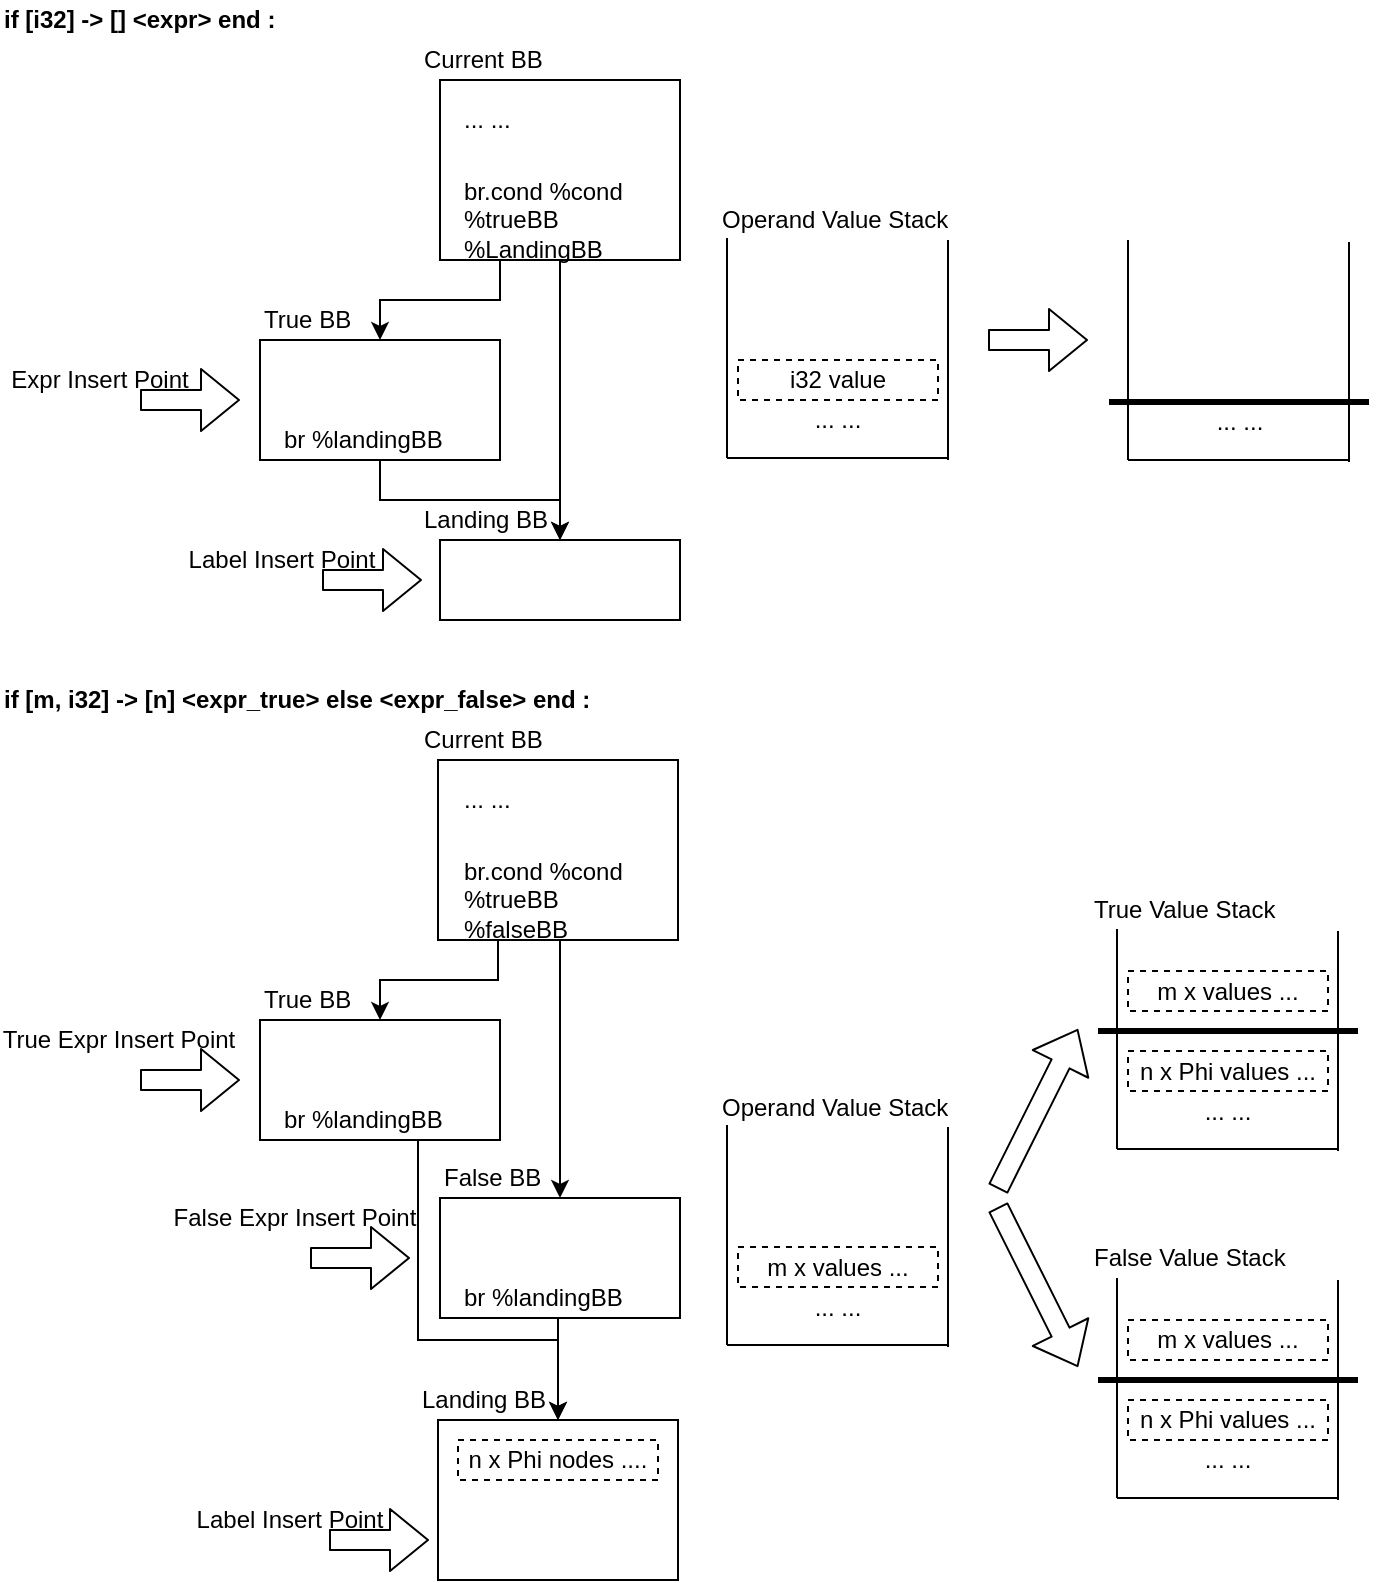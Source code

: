 <mxfile version="14.6.11" type="device"><diagram id="2bsV1Qi3l1QF7f-Y_1pT" name="Page-1"><mxGraphModel dx="344" dy="793" grid="1" gridSize="10" guides="1" tooltips="1" connect="1" arrows="1" fold="1" page="1" pageScale="1" pageWidth="850" pageHeight="1100" math="0" shadow="0"><root><mxCell id="0"/><mxCell id="1" parent="0"/><mxCell id="dvBThLzXPzSNsvyNuGCI-23" style="edgeStyle=orthogonalEdgeStyle;rounded=0;orthogonalLoop=1;jettySize=auto;html=1;exitX=0.5;exitY=1;exitDx=0;exitDy=0;" parent="1" source="dvBThLzXPzSNsvyNuGCI-14" target="dvBThLzXPzSNsvyNuGCI-20" edge="1"><mxGeometry relative="1" as="geometry"/></mxCell><mxCell id="avVhNEDF-hESPtLEozEc-3" style="edgeStyle=orthogonalEdgeStyle;rounded=0;orthogonalLoop=1;jettySize=auto;html=1;exitX=0.25;exitY=1;exitDx=0;exitDy=0;entryX=0.5;entryY=0;entryDx=0;entryDy=0;" edge="1" parent="1" source="dvBThLzXPzSNsvyNuGCI-14" target="avVhNEDF-hESPtLEozEc-1"><mxGeometry relative="1" as="geometry"/></mxCell><mxCell id="dvBThLzXPzSNsvyNuGCI-14" value="" style="rounded=0;whiteSpace=wrap;html=1;align=left;" parent="1" vertex="1"><mxGeometry x="261" y="60" width="120" height="90" as="geometry"/></mxCell><mxCell id="dvBThLzXPzSNsvyNuGCI-15" value="&lt;div align=&quot;left&quot;&gt;Current BB&lt;/div&gt;" style="text;html=1;strokeColor=none;fillColor=none;align=left;verticalAlign=middle;whiteSpace=wrap;rounded=0;" parent="1" vertex="1"><mxGeometry x="251" y="40" width="120" height="20" as="geometry"/></mxCell><mxCell id="dvBThLzXPzSNsvyNuGCI-18" value="&lt;div align=&quot;left&quot;&gt;... ...&lt;br&gt;&lt;/div&gt;" style="text;html=1;strokeColor=none;fillColor=none;align=left;verticalAlign=middle;whiteSpace=wrap;rounded=0;dashed=1;" parent="1" vertex="1"><mxGeometry x="271" y="70" width="90" height="20" as="geometry"/></mxCell><mxCell id="dvBThLzXPzSNsvyNuGCI-20" value="" style="rounded=0;whiteSpace=wrap;html=1;align=left;" parent="1" vertex="1"><mxGeometry x="261" y="290" width="120" height="40" as="geometry"/></mxCell><mxCell id="dvBThLzXPzSNsvyNuGCI-21" value="&lt;div align=&quot;left&quot;&gt;Landing BB&lt;br&gt;&lt;/div&gt;" style="text;html=1;strokeColor=none;fillColor=none;align=left;verticalAlign=middle;whiteSpace=wrap;rounded=0;" parent="1" vertex="1"><mxGeometry x="251" y="270" width="120" height="20" as="geometry"/></mxCell><mxCell id="dvBThLzXPzSNsvyNuGCI-25" value="" style="shape=flexArrow;endArrow=classic;html=1;" parent="1" edge="1"><mxGeometry width="50" height="50" relative="1" as="geometry"><mxPoint x="202" y="310" as="sourcePoint"/><mxPoint x="252" y="310" as="targetPoint"/></mxGeometry></mxCell><mxCell id="dvBThLzXPzSNsvyNuGCI-26" value="Label Insert Point" style="text;html=1;strokeColor=none;fillColor=none;align=center;verticalAlign=middle;whiteSpace=wrap;rounded=0;dashed=1;" parent="1" vertex="1"><mxGeometry x="132" y="290" width="100" height="20" as="geometry"/></mxCell><mxCell id="dvBThLzXPzSNsvyNuGCI-30" value="&lt;div align=&quot;left&quot;&gt;&lt;b&gt;if [i32] -&amp;gt; [] &amp;lt;expr&amp;gt; end :&lt;br&gt;&lt;/b&gt;&lt;/div&gt;" style="text;html=1;strokeColor=none;fillColor=none;align=left;verticalAlign=middle;whiteSpace=wrap;rounded=0;dashed=1;" parent="1" vertex="1"><mxGeometry x="41" y="20" width="219" height="20" as="geometry"/></mxCell><mxCell id="dvBThLzXPzSNsvyNuGCI-34" value="" style="endArrow=none;html=1;" parent="1" edge="1"><mxGeometry width="50" height="50" relative="1" as="geometry"><mxPoint x="404.5" y="249" as="sourcePoint"/><mxPoint x="404.5" y="139" as="targetPoint"/></mxGeometry></mxCell><mxCell id="dvBThLzXPzSNsvyNuGCI-35" value="" style="endArrow=none;html=1;" parent="1" edge="1"><mxGeometry width="50" height="50" relative="1" as="geometry"><mxPoint x="515" y="250" as="sourcePoint"/><mxPoint x="515" y="140" as="targetPoint"/></mxGeometry></mxCell><mxCell id="dvBThLzXPzSNsvyNuGCI-36" value="" style="endArrow=none;html=1;" parent="1" edge="1"><mxGeometry width="50" height="50" relative="1" as="geometry"><mxPoint x="404.5" y="249" as="sourcePoint"/><mxPoint x="515" y="249" as="targetPoint"/></mxGeometry></mxCell><mxCell id="dvBThLzXPzSNsvyNuGCI-37" value="Operand Value Stack" style="text;html=1;strokeColor=none;fillColor=none;align=left;verticalAlign=middle;whiteSpace=wrap;rounded=0;" parent="1" vertex="1"><mxGeometry x="400" y="120" width="120" height="20" as="geometry"/></mxCell><mxCell id="dvBThLzXPzSNsvyNuGCI-39" value="&lt;div&gt;... ...&lt;br&gt;&lt;/div&gt;" style="text;html=1;strokeColor=none;fillColor=none;align=center;verticalAlign=middle;whiteSpace=wrap;rounded=0;dashed=1;" parent="1" vertex="1"><mxGeometry x="415" y="220" width="90" height="20" as="geometry"/></mxCell><mxCell id="dvBThLzXPzSNsvyNuGCI-42" value="i32 value" style="rounded=0;whiteSpace=wrap;html=1;dashed=1;align=center;" parent="1" vertex="1"><mxGeometry x="410" y="200" width="100" height="20" as="geometry"/></mxCell><mxCell id="dvBThLzXPzSNsvyNuGCI-43" value="" style="shape=flexArrow;endArrow=classic;html=1;" parent="1" edge="1"><mxGeometry width="50" height="50" relative="1" as="geometry"><mxPoint x="535" y="190" as="sourcePoint"/><mxPoint x="585" y="190" as="targetPoint"/></mxGeometry></mxCell><mxCell id="dvBThLzXPzSNsvyNuGCI-44" value="" style="endArrow=none;html=1;" parent="1" edge="1"><mxGeometry width="50" height="50" relative="1" as="geometry"><mxPoint x="605" y="250" as="sourcePoint"/><mxPoint x="605" y="140" as="targetPoint"/></mxGeometry></mxCell><mxCell id="dvBThLzXPzSNsvyNuGCI-45" value="" style="endArrow=none;html=1;" parent="1" edge="1"><mxGeometry width="50" height="50" relative="1" as="geometry"><mxPoint x="715.5" y="251" as="sourcePoint"/><mxPoint x="715.5" y="141" as="targetPoint"/></mxGeometry></mxCell><mxCell id="dvBThLzXPzSNsvyNuGCI-46" value="" style="endArrow=none;html=1;" parent="1" edge="1"><mxGeometry width="50" height="50" relative="1" as="geometry"><mxPoint x="605" y="250" as="sourcePoint"/><mxPoint x="715.5" y="250" as="targetPoint"/></mxGeometry></mxCell><mxCell id="dvBThLzXPzSNsvyNuGCI-47" value="&lt;div&gt;... ...&lt;br&gt;&lt;/div&gt;" style="text;html=1;strokeColor=none;fillColor=none;align=center;verticalAlign=middle;whiteSpace=wrap;rounded=0;dashed=1;" parent="1" vertex="1"><mxGeometry x="615.5" y="221" width="90" height="20" as="geometry"/></mxCell><mxCell id="dvBThLzXPzSNsvyNuGCI-49" value="" style="endArrow=none;html=1;strokeWidth=3;" parent="1" edge="1"><mxGeometry width="50" height="50" relative="1" as="geometry"><mxPoint x="595.5" y="221" as="sourcePoint"/><mxPoint x="725.5" y="221" as="targetPoint"/></mxGeometry></mxCell><mxCell id="dvBThLzXPzSNsvyNuGCI-56" value="&lt;div&gt;br.cond %cond&lt;br&gt;&lt;/div&gt;&lt;div&gt;%trueBB&lt;br&gt;&lt;/div&gt;&lt;div&gt;%LandingBB&lt;/div&gt;" style="text;html=1;strokeColor=none;fillColor=none;align=left;verticalAlign=middle;whiteSpace=wrap;rounded=0;dashed=1;" parent="1" vertex="1"><mxGeometry x="271" y="120" width="90" height="20" as="geometry"/></mxCell><mxCell id="avVhNEDF-hESPtLEozEc-4" style="edgeStyle=orthogonalEdgeStyle;rounded=0;orthogonalLoop=1;jettySize=auto;html=1;exitX=0.5;exitY=1;exitDx=0;exitDy=0;" edge="1" parent="1" source="avVhNEDF-hESPtLEozEc-1" target="dvBThLzXPzSNsvyNuGCI-20"><mxGeometry relative="1" as="geometry"/></mxCell><mxCell id="avVhNEDF-hESPtLEozEc-1" value="" style="rounded=0;whiteSpace=wrap;html=1;align=left;" vertex="1" parent="1"><mxGeometry x="171" y="190" width="120" height="60" as="geometry"/></mxCell><mxCell id="avVhNEDF-hESPtLEozEc-2" value="True BB" style="text;html=1;strokeColor=none;fillColor=none;align=left;verticalAlign=middle;whiteSpace=wrap;rounded=0;" vertex="1" parent="1"><mxGeometry x="171" y="170" width="120" height="20" as="geometry"/></mxCell><mxCell id="avVhNEDF-hESPtLEozEc-5" value="" style="shape=flexArrow;endArrow=classic;html=1;" edge="1" parent="1"><mxGeometry width="50" height="50" relative="1" as="geometry"><mxPoint x="111" y="220" as="sourcePoint"/><mxPoint x="161" y="220" as="targetPoint"/></mxGeometry></mxCell><mxCell id="avVhNEDF-hESPtLEozEc-6" value="Expr Insert Point" style="text;html=1;strokeColor=none;fillColor=none;align=center;verticalAlign=middle;whiteSpace=wrap;rounded=0;dashed=1;" vertex="1" parent="1"><mxGeometry x="41" y="200" width="100" height="20" as="geometry"/></mxCell><mxCell id="avVhNEDF-hESPtLEozEc-8" style="edgeStyle=orthogonalEdgeStyle;rounded=0;orthogonalLoop=1;jettySize=auto;html=1;exitX=0.25;exitY=1;exitDx=0;exitDy=0;entryX=0.5;entryY=0;entryDx=0;entryDy=0;" edge="1" parent="1" source="avVhNEDF-hESPtLEozEc-9" target="avVhNEDF-hESPtLEozEc-31"><mxGeometry relative="1" as="geometry"/></mxCell><mxCell id="avVhNEDF-hESPtLEozEc-42" style="edgeStyle=orthogonalEdgeStyle;rounded=0;orthogonalLoop=1;jettySize=auto;html=1;exitX=0.5;exitY=1;exitDx=0;exitDy=0;entryX=0.5;entryY=1;entryDx=0;entryDy=0;" edge="1" parent="1" source="avVhNEDF-hESPtLEozEc-9" target="avVhNEDF-hESPtLEozEc-40"><mxGeometry relative="1" as="geometry"><Array as="points"><mxPoint x="321" y="490"/></Array></mxGeometry></mxCell><mxCell id="avVhNEDF-hESPtLEozEc-9" value="" style="rounded=0;whiteSpace=wrap;html=1;align=left;" vertex="1" parent="1"><mxGeometry x="260" y="400" width="120" height="90" as="geometry"/></mxCell><mxCell id="avVhNEDF-hESPtLEozEc-10" value="&lt;div align=&quot;left&quot;&gt;Current BB&lt;/div&gt;" style="text;html=1;strokeColor=none;fillColor=none;align=left;verticalAlign=middle;whiteSpace=wrap;rounded=0;" vertex="1" parent="1"><mxGeometry x="251" y="380" width="120" height="20" as="geometry"/></mxCell><mxCell id="avVhNEDF-hESPtLEozEc-11" value="&lt;div align=&quot;left&quot;&gt;... ...&lt;br&gt;&lt;/div&gt;" style="text;html=1;strokeColor=none;fillColor=none;align=left;verticalAlign=middle;whiteSpace=wrap;rounded=0;dashed=1;" vertex="1" parent="1"><mxGeometry x="271" y="410" width="90" height="20" as="geometry"/></mxCell><mxCell id="avVhNEDF-hESPtLEozEc-12" value="" style="rounded=0;whiteSpace=wrap;html=1;align=left;" vertex="1" parent="1"><mxGeometry x="260" y="730" width="120" height="80" as="geometry"/></mxCell><mxCell id="avVhNEDF-hESPtLEozEc-13" value="&lt;div align=&quot;left&quot;&gt;Landing BB&lt;br&gt;&lt;/div&gt;" style="text;html=1;strokeColor=none;fillColor=none;align=left;verticalAlign=middle;whiteSpace=wrap;rounded=0;" vertex="1" parent="1"><mxGeometry x="250" y="710" width="120" height="20" as="geometry"/></mxCell><mxCell id="avVhNEDF-hESPtLEozEc-14" value="" style="shape=flexArrow;endArrow=classic;html=1;" edge="1" parent="1"><mxGeometry width="50" height="50" relative="1" as="geometry"><mxPoint x="205.5" y="790" as="sourcePoint"/><mxPoint x="255.5" y="790" as="targetPoint"/></mxGeometry></mxCell><mxCell id="avVhNEDF-hESPtLEozEc-15" value="Label Insert Point" style="text;html=1;strokeColor=none;fillColor=none;align=center;verticalAlign=middle;whiteSpace=wrap;rounded=0;dashed=1;" vertex="1" parent="1"><mxGeometry x="135.5" y="770" width="100" height="20" as="geometry"/></mxCell><mxCell id="avVhNEDF-hESPtLEozEc-16" value="&lt;div align=&quot;left&quot;&gt;&lt;b&gt;if [m, i32] -&amp;gt; [n] &amp;lt;expr_true&amp;gt; else &amp;lt;expr_false&amp;gt; end :&lt;br&gt;&lt;/b&gt;&lt;/div&gt;" style="text;html=1;strokeColor=none;fillColor=none;align=left;verticalAlign=middle;whiteSpace=wrap;rounded=0;dashed=1;" vertex="1" parent="1"><mxGeometry x="41" y="360" width="309" height="20" as="geometry"/></mxCell><mxCell id="avVhNEDF-hESPtLEozEc-29" value="&lt;div&gt;br.cond %cond&lt;br&gt;&lt;/div&gt;&lt;div&gt;%trueBB&lt;br&gt;&lt;/div&gt;&lt;div&gt;%falseBB&lt;/div&gt;" style="text;html=1;strokeColor=none;fillColor=none;align=left;verticalAlign=middle;whiteSpace=wrap;rounded=0;dashed=1;" vertex="1" parent="1"><mxGeometry x="271" y="460" width="90" height="20" as="geometry"/></mxCell><mxCell id="avVhNEDF-hESPtLEozEc-30" style="edgeStyle=orthogonalEdgeStyle;rounded=0;orthogonalLoop=1;jettySize=auto;html=1;exitX=0.5;exitY=1;exitDx=0;exitDy=0;" edge="1" parent="1" source="avVhNEDF-hESPtLEozEc-31" target="avVhNEDF-hESPtLEozEc-12"><mxGeometry relative="1" as="geometry"><Array as="points"><mxPoint x="250" y="590"/><mxPoint x="250" y="690"/><mxPoint x="320" y="690"/></Array></mxGeometry></mxCell><mxCell id="avVhNEDF-hESPtLEozEc-31" value="" style="rounded=0;whiteSpace=wrap;html=1;align=left;" vertex="1" parent="1"><mxGeometry x="171" y="530" width="120" height="60" as="geometry"/></mxCell><mxCell id="avVhNEDF-hESPtLEozEc-32" value="True BB" style="text;html=1;strokeColor=none;fillColor=none;align=left;verticalAlign=middle;whiteSpace=wrap;rounded=0;" vertex="1" parent="1"><mxGeometry x="171" y="510" width="120" height="20" as="geometry"/></mxCell><mxCell id="avVhNEDF-hESPtLEozEc-33" value="" style="shape=flexArrow;endArrow=classic;html=1;" edge="1" parent="1"><mxGeometry width="50" height="50" relative="1" as="geometry"><mxPoint x="111" y="560" as="sourcePoint"/><mxPoint x="161" y="560" as="targetPoint"/></mxGeometry></mxCell><mxCell id="avVhNEDF-hESPtLEozEc-34" value="True Expr Insert Point" style="text;html=1;strokeColor=none;fillColor=none;align=center;verticalAlign=middle;whiteSpace=wrap;rounded=0;dashed=1;" vertex="1" parent="1"><mxGeometry x="41" y="530" width="119" height="20" as="geometry"/></mxCell><mxCell id="avVhNEDF-hESPtLEozEc-35" value="n x Phi nodes ...." style="rounded=0;whiteSpace=wrap;html=1;dashed=1;align=center;" vertex="1" parent="1"><mxGeometry x="270" y="740" width="100" height="20" as="geometry"/></mxCell><mxCell id="avVhNEDF-hESPtLEozEc-37" value="br %landingBB" style="text;html=1;strokeColor=none;fillColor=none;align=left;verticalAlign=middle;whiteSpace=wrap;rounded=0;dashed=1;" vertex="1" parent="1"><mxGeometry x="181" y="230" width="90" height="20" as="geometry"/></mxCell><mxCell id="avVhNEDF-hESPtLEozEc-38" value="br %landingBB" style="text;html=1;strokeColor=none;fillColor=none;align=left;verticalAlign=middle;whiteSpace=wrap;rounded=0;dashed=1;" vertex="1" parent="1"><mxGeometry x="181" y="570" width="90" height="20" as="geometry"/></mxCell><mxCell id="avVhNEDF-hESPtLEozEc-39" value="" style="rounded=0;whiteSpace=wrap;html=1;align=left;" vertex="1" parent="1"><mxGeometry x="261" y="619" width="120" height="60" as="geometry"/></mxCell><mxCell id="avVhNEDF-hESPtLEozEc-40" value="False BB" style="text;html=1;strokeColor=none;fillColor=none;align=left;verticalAlign=middle;whiteSpace=wrap;rounded=0;" vertex="1" parent="1"><mxGeometry x="261" y="599" width="120" height="20" as="geometry"/></mxCell><mxCell id="avVhNEDF-hESPtLEozEc-73" style="edgeStyle=orthogonalEdgeStyle;rounded=0;orthogonalLoop=1;jettySize=auto;html=1;exitX=0.5;exitY=1;exitDx=0;exitDy=0;entryX=0.5;entryY=0;entryDx=0;entryDy=0;" edge="1" parent="1" source="avVhNEDF-hESPtLEozEc-41" target="avVhNEDF-hESPtLEozEc-12"><mxGeometry relative="1" as="geometry"><Array as="points"><mxPoint x="320" y="679"/></Array></mxGeometry></mxCell><mxCell id="avVhNEDF-hESPtLEozEc-41" value="br %landingBB" style="text;html=1;strokeColor=none;fillColor=none;align=left;verticalAlign=middle;whiteSpace=wrap;rounded=0;dashed=1;" vertex="1" parent="1"><mxGeometry x="271" y="659" width="90" height="20" as="geometry"/></mxCell><mxCell id="avVhNEDF-hESPtLEozEc-44" value="" style="shape=flexArrow;endArrow=classic;html=1;" edge="1" parent="1"><mxGeometry width="50" height="50" relative="1" as="geometry"><mxPoint x="196" y="649" as="sourcePoint"/><mxPoint x="246" y="649" as="targetPoint"/></mxGeometry></mxCell><mxCell id="avVhNEDF-hESPtLEozEc-45" value="False Expr Insert Point" style="text;html=1;strokeColor=none;fillColor=none;align=center;verticalAlign=middle;whiteSpace=wrap;rounded=0;dashed=1;" vertex="1" parent="1"><mxGeometry x="126" y="619" width="125" height="20" as="geometry"/></mxCell><mxCell id="avVhNEDF-hESPtLEozEc-46" value="" style="endArrow=none;html=1;" edge="1" parent="1"><mxGeometry width="50" height="50" relative="1" as="geometry"><mxPoint x="404.5" y="692.5" as="sourcePoint"/><mxPoint x="404.5" y="582.5" as="targetPoint"/></mxGeometry></mxCell><mxCell id="avVhNEDF-hESPtLEozEc-47" value="" style="endArrow=none;html=1;" edge="1" parent="1"><mxGeometry width="50" height="50" relative="1" as="geometry"><mxPoint x="515" y="693.5" as="sourcePoint"/><mxPoint x="515" y="583.5" as="targetPoint"/></mxGeometry></mxCell><mxCell id="avVhNEDF-hESPtLEozEc-48" value="" style="endArrow=none;html=1;" edge="1" parent="1"><mxGeometry width="50" height="50" relative="1" as="geometry"><mxPoint x="404.5" y="692.5" as="sourcePoint"/><mxPoint x="515" y="692.5" as="targetPoint"/></mxGeometry></mxCell><mxCell id="avVhNEDF-hESPtLEozEc-49" value="Operand Value Stack" style="text;html=1;strokeColor=none;fillColor=none;align=left;verticalAlign=middle;whiteSpace=wrap;rounded=0;" vertex="1" parent="1"><mxGeometry x="400" y="563.5" width="120" height="20" as="geometry"/></mxCell><mxCell id="avVhNEDF-hESPtLEozEc-50" value="&lt;div&gt;... ...&lt;br&gt;&lt;/div&gt;" style="text;html=1;strokeColor=none;fillColor=none;align=center;verticalAlign=middle;whiteSpace=wrap;rounded=0;dashed=1;" vertex="1" parent="1"><mxGeometry x="415" y="663.5" width="90" height="20" as="geometry"/></mxCell><mxCell id="avVhNEDF-hESPtLEozEc-51" value="m x values ..." style="rounded=0;whiteSpace=wrap;html=1;dashed=1;align=center;" vertex="1" parent="1"><mxGeometry x="410" y="643.5" width="100" height="20" as="geometry"/></mxCell><mxCell id="avVhNEDF-hESPtLEozEc-53" value="" style="endArrow=none;html=1;" edge="1" parent="1"><mxGeometry width="50" height="50" relative="1" as="geometry"><mxPoint x="599.5" y="594.5" as="sourcePoint"/><mxPoint x="599.5" y="484.5" as="targetPoint"/></mxGeometry></mxCell><mxCell id="avVhNEDF-hESPtLEozEc-54" value="" style="endArrow=none;html=1;" edge="1" parent="1"><mxGeometry width="50" height="50" relative="1" as="geometry"><mxPoint x="710" y="595.5" as="sourcePoint"/><mxPoint x="710" y="485.5" as="targetPoint"/></mxGeometry></mxCell><mxCell id="avVhNEDF-hESPtLEozEc-55" value="" style="endArrow=none;html=1;" edge="1" parent="1"><mxGeometry width="50" height="50" relative="1" as="geometry"><mxPoint x="599.5" y="594.5" as="sourcePoint"/><mxPoint x="710" y="594.5" as="targetPoint"/></mxGeometry></mxCell><mxCell id="avVhNEDF-hESPtLEozEc-56" value="&lt;div&gt;... ...&lt;br&gt;&lt;/div&gt;" style="text;html=1;strokeColor=none;fillColor=none;align=center;verticalAlign=middle;whiteSpace=wrap;rounded=0;dashed=1;" vertex="1" parent="1"><mxGeometry x="610" y="565.5" width="90" height="20" as="geometry"/></mxCell><mxCell id="avVhNEDF-hESPtLEozEc-57" value="" style="endArrow=none;html=1;strokeWidth=3;" edge="1" parent="1"><mxGeometry width="50" height="50" relative="1" as="geometry"><mxPoint x="590" y="535.5" as="sourcePoint"/><mxPoint x="720" y="535.5" as="targetPoint"/></mxGeometry></mxCell><mxCell id="avVhNEDF-hESPtLEozEc-58" value="n x Phi values ..." style="rounded=0;whiteSpace=wrap;html=1;dashed=1;align=center;" vertex="1" parent="1"><mxGeometry x="605" y="545.5" width="100" height="20" as="geometry"/></mxCell><mxCell id="avVhNEDF-hESPtLEozEc-59" value="m x values ..." style="rounded=0;whiteSpace=wrap;html=1;dashed=1;align=center;" vertex="1" parent="1"><mxGeometry x="605" y="505.5" width="100" height="20" as="geometry"/></mxCell><mxCell id="avVhNEDF-hESPtLEozEc-60" value="" style="endArrow=none;html=1;" edge="1" parent="1"><mxGeometry width="50" height="50" relative="1" as="geometry"><mxPoint x="599.5" y="769" as="sourcePoint"/><mxPoint x="599.5" y="659" as="targetPoint"/></mxGeometry></mxCell><mxCell id="avVhNEDF-hESPtLEozEc-61" value="" style="endArrow=none;html=1;" edge="1" parent="1"><mxGeometry width="50" height="50" relative="1" as="geometry"><mxPoint x="710" y="770" as="sourcePoint"/><mxPoint x="710" y="660" as="targetPoint"/></mxGeometry></mxCell><mxCell id="avVhNEDF-hESPtLEozEc-62" value="" style="endArrow=none;html=1;" edge="1" parent="1"><mxGeometry width="50" height="50" relative="1" as="geometry"><mxPoint x="599.5" y="769" as="sourcePoint"/><mxPoint x="710" y="769" as="targetPoint"/></mxGeometry></mxCell><mxCell id="avVhNEDF-hESPtLEozEc-63" value="&lt;div&gt;... ...&lt;br&gt;&lt;/div&gt;" style="text;html=1;strokeColor=none;fillColor=none;align=center;verticalAlign=middle;whiteSpace=wrap;rounded=0;dashed=1;" vertex="1" parent="1"><mxGeometry x="610" y="740" width="90" height="20" as="geometry"/></mxCell><mxCell id="avVhNEDF-hESPtLEozEc-64" value="" style="endArrow=none;html=1;strokeWidth=3;" edge="1" parent="1"><mxGeometry width="50" height="50" relative="1" as="geometry"><mxPoint x="590" y="710" as="sourcePoint"/><mxPoint x="720" y="710" as="targetPoint"/></mxGeometry></mxCell><mxCell id="avVhNEDF-hESPtLEozEc-65" value="n x Phi values ..." style="rounded=0;whiteSpace=wrap;html=1;dashed=1;align=center;" vertex="1" parent="1"><mxGeometry x="605" y="720" width="100" height="20" as="geometry"/></mxCell><mxCell id="avVhNEDF-hESPtLEozEc-66" value="m x values ..." style="rounded=0;whiteSpace=wrap;html=1;dashed=1;align=center;" vertex="1" parent="1"><mxGeometry x="605" y="680" width="100" height="20" as="geometry"/></mxCell><mxCell id="avVhNEDF-hESPtLEozEc-67" value="True Value Stack" style="text;html=1;strokeColor=none;fillColor=none;align=left;verticalAlign=middle;whiteSpace=wrap;rounded=0;" vertex="1" parent="1"><mxGeometry x="585.5" y="464.5" width="120" height="20" as="geometry"/></mxCell><mxCell id="avVhNEDF-hESPtLEozEc-68" value="False Value Stack" style="text;html=1;strokeColor=none;fillColor=none;align=left;verticalAlign=middle;whiteSpace=wrap;rounded=0;" vertex="1" parent="1"><mxGeometry x="585.5" y="639" width="120" height="20" as="geometry"/></mxCell><mxCell id="avVhNEDF-hESPtLEozEc-70" value="" style="shape=flexArrow;endArrow=classic;html=1;" edge="1" parent="1"><mxGeometry width="50" height="50" relative="1" as="geometry"><mxPoint x="540" y="614.5" as="sourcePoint"/><mxPoint x="580" y="534.5" as="targetPoint"/></mxGeometry></mxCell><mxCell id="avVhNEDF-hESPtLEozEc-71" value="" style="shape=flexArrow;endArrow=classic;html=1;" edge="1" parent="1"><mxGeometry width="50" height="50" relative="1" as="geometry"><mxPoint x="540" y="623.5" as="sourcePoint"/><mxPoint x="580" y="703.5" as="targetPoint"/></mxGeometry></mxCell></root></mxGraphModel></diagram></mxfile>